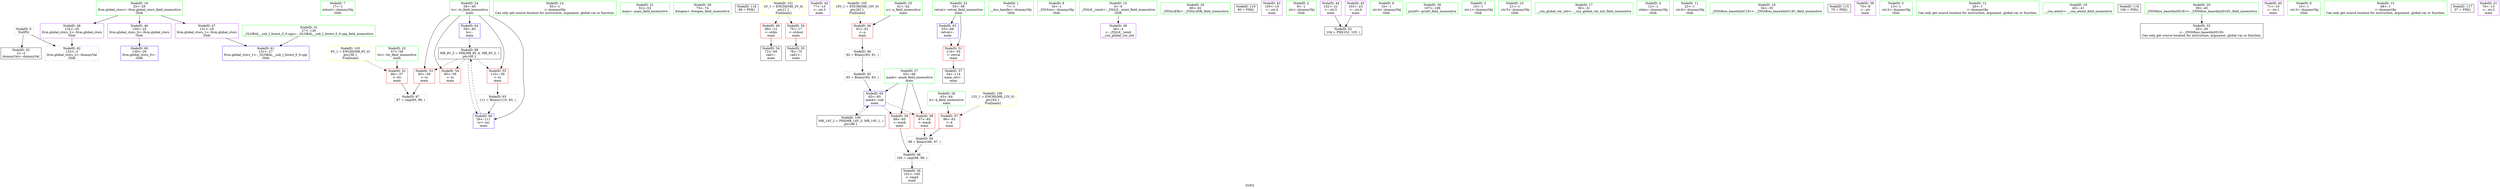 digraph "SVFG" {
	label="SVFG";

	Node0x561ab82e8950 [shape=record,color=grey,label="{NodeID: 0\nNullPtr}"];
	Node0x561ab82e8950 -> Node0x561ab82fa6e0[style=solid];
	Node0x561ab82e8950 -> Node0x561ab82fd0b0[style=solid];
	Node0x561ab82f9160 [shape=record,color=green,label="{NodeID: 7\n17\<--1\nstdout\<--dummyObj\nGlob }"];
	Node0x561ab82fb6b0 [shape=record,color=grey,label="{NodeID: 97\n87 = cmp(85, 86, )\n}"];
	Node0x561ab82f9600 [shape=record,color=green,label="{NodeID: 14\n83\<--1\n\<--dummyObj\nCan only get source location for instruction, argument, global var or function.}"];
	Node0x561ab82f9d00 [shape=record,color=green,label="{NodeID: 21\n52\<--53\nmain\<--main_field_insensitive\n}"];
	Node0x561ab82fa2e0 [shape=record,color=green,label="{NodeID: 28\n73\<--74\nfreopen\<--freopen_field_insensitive\n}"];
	Node0x561ab8307910 [shape=record,color=black,label="{NodeID: 118\n89 = PHI()\n}"];
	Node0x561ab82fa9b0 [shape=record,color=black,label="{NodeID: 35\n78\<--75\ncall1\<--\nmain\n}"];
	Node0x561ab82faf60 [shape=record,color=purple,label="{NodeID: 42\n77\<--15\n\<--.str.3\nmain\n}"];
	Node0x561ab82fc5c0 [shape=record,color=red,label="{NodeID: 49\n69\<--12\n\<--stdin\nmain\n}"];
	Node0x561ab82fc5c0 -> Node0x561ab82fa8e0[style=solid];
	Node0x561ab82fcb70 [shape=record,color=red,label="{NodeID: 56\n91\<--61\n\<--n\nmain\n}"];
	Node0x561ab82fcb70 -> Node0x561ab82fb530[style=solid];
	Node0x561ab82fd1b0 [shape=record,color=blue,label="{NodeID: 63\n55\<--68\nretval\<--\nmain\n}"];
	Node0x561ab82fd1b0 -> Node0x561ab82fc760[style=dashed];
	Node0x561ab82e87f0 [shape=record,color=green,label="{NodeID: 1\n7\<--1\n__dso_handle\<--dummyObj\nGlob }"];
	Node0x561ab82f91f0 [shape=record,color=green,label="{NodeID: 8\n18\<--1\n_ZSt3cin\<--dummyObj\nGlob }"];
	Node0x561ab82fb830 [shape=record,color=grey,label="{NodeID: 98\n100 = cmp(98, 99, )\n}"];
	Node0x561ab82fb830 -> Node0x561ab82faa80[style=solid];
	Node0x561ab82f9700 [shape=record,color=green,label="{NodeID: 15\n4\<--6\n_ZStL8__ioinit\<--_ZStL8__ioinit_field_insensitive\nGlob }"];
	Node0x561ab82f9700 -> Node0x561ab82fac20[style=solid];
	Node0x561ab8303d20 [shape=record,color=yellow,style=double,label="{NodeID: 105\n10V_1 = ENCHI(MR_10V_0)\npts\{62 \}\nFun[main]}"];
	Node0x561ab8303d20 -> Node0x561ab82fcb70[style=dashed];
	Node0x561ab82f9e00 [shape=record,color=green,label="{NodeID: 22\n55\<--56\nretval\<--retval_field_insensitive\nmain\n}"];
	Node0x561ab82f9e00 -> Node0x561ab82fc760[style=solid];
	Node0x561ab82f9e00 -> Node0x561ab82fd1b0[style=solid];
	Node0x561ab82fa3e0 [shape=record,color=green,label="{NodeID: 29\n80\<--81\n_ZNSirsERi\<--_ZNSirsERi_field_insensitive\n}"];
	Node0x561ab8307a70 [shape=record,color=black,label="{NodeID: 119\n90 = PHI()\n}"];
	Node0x561ab82faa80 [shape=record,color=black,label="{NodeID: 36\n101\<--100\n\<--cmp5\nmain\n}"];
	Node0x561ab82fb030 [shape=record,color=purple,label="{NodeID: 43\n105\<--19\n\<--.str.4\nmain\n}"];
	Node0x561ab82fc690 [shape=record,color=red,label="{NodeID: 50\n75\<--17\n\<--stdout\nmain\n}"];
	Node0x561ab82fc690 -> Node0x561ab82fa9b0[style=solid];
	Node0x561ab82fcc40 [shape=record,color=red,label="{NodeID: 57\n96\<--63\n\<--k\nmain\n}"];
	Node0x561ab82fcc40 -> Node0x561ab82fee40[style=solid];
	Node0x561ab82fd280 [shape=record,color=blue,label="{NodeID: 64\n59\<--83\ntc\<--\nmain\n}"];
	Node0x561ab82fd280 -> Node0x561ab8302560[style=dashed];
	Node0x561ab82f7820 [shape=record,color=green,label="{NodeID: 2\n8\<--1\n.str\<--dummyObj\nGlob }"];
	Node0x561ab819c330 [shape=record,color=black,label="{NodeID: 92\n104 = PHI(102, 103, )\n}"];
	Node0x561ab82f9280 [shape=record,color=green,label="{NodeID: 9\n19\<--1\n.str.4\<--dummyObj\nGlob }"];
	Node0x561ab8302560 [shape=record,color=black,label="{NodeID: 99\nMR_8V_3 = PHI(MR_8V_4, MR_8V_2, )\npts\{60 \}\n}"];
	Node0x561ab8302560 -> Node0x561ab82fc900[style=dashed];
	Node0x561ab8302560 -> Node0x561ab82fc9d0[style=dashed];
	Node0x561ab8302560 -> Node0x561ab82fcaa0[style=dashed];
	Node0x561ab8302560 -> Node0x561ab82fd420[style=dashed];
	Node0x561ab82f9800 [shape=record,color=green,label="{NodeID: 16\n25\<--29\nllvm.global_ctors\<--llvm.global_ctors_field_insensitive\nGlob }"];
	Node0x561ab82f9800 -> Node0x561ab82fb2a0[style=solid];
	Node0x561ab82f9800 -> Node0x561ab82fb3a0[style=solid];
	Node0x561ab82f9800 -> Node0x561ab82fc4c0[style=solid];
	Node0x561ab8303e00 [shape=record,color=yellow,style=double,label="{NodeID: 106\n12V_1 = ENCHI(MR_12V_0)\npts\{64 \}\nFun[main]}"];
	Node0x561ab8303e00 -> Node0x561ab82fcc40[style=dashed];
	Node0x561ab82f9ed0 [shape=record,color=green,label="{NodeID: 23\n57\<--58\nttc\<--ttc_field_insensitive\nmain\n}"];
	Node0x561ab82f9ed0 -> Node0x561ab82fc830[style=solid];
	Node0x561ab82fa4e0 [shape=record,color=green,label="{NodeID: 30\n107\<--108\nprintf\<--printf_field_insensitive\n}"];
	Node0x561ab82fab50 [shape=record,color=black,label="{NodeID: 37\n54\<--114\nmain_ret\<--\nmain\n}"];
	Node0x561ab82fb100 [shape=record,color=purple,label="{NodeID: 44\n102\<--21\n\<--.str.5\nmain\n}"];
	Node0x561ab82fb100 -> Node0x561ab819c330[style=solid];
	Node0x561ab82fc760 [shape=record,color=red,label="{NodeID: 51\n114\<--55\n\<--retval\nmain\n}"];
	Node0x561ab82fc760 -> Node0x561ab82fab50[style=solid];
	Node0x561ab82fcd10 [shape=record,color=red,label="{NodeID: 58\n97\<--65\n\<--mask\nmain\n}"];
	Node0x561ab82fcd10 -> Node0x561ab82fee40[style=solid];
	Node0x561ab82fd350 [shape=record,color=blue,label="{NodeID: 65\n65\<--93\nmask\<--sub\nmain\n}"];
	Node0x561ab82fd350 -> Node0x561ab82fcd10[style=dashed];
	Node0x561ab82fd350 -> Node0x561ab82fcde0[style=dashed];
	Node0x561ab82fd350 -> Node0x561ab8302a60[style=dashed];
	Node0x561ab82f78b0 [shape=record,color=green,label="{NodeID: 3\n10\<--1\n.str.1\<--dummyObj\nGlob }"];
	Node0x561ab82fecc0 [shape=record,color=grey,label="{NodeID: 93\n111 = Binary(110, 83, )\n}"];
	Node0x561ab82fecc0 -> Node0x561ab82fd420[style=solid];
	Node0x561ab82f9310 [shape=record,color=green,label="{NodeID: 10\n21\<--1\n.str.5\<--dummyObj\nGlob }"];
	Node0x561ab8302a60 [shape=record,color=black,label="{NodeID: 100\nMR_14V_2 = PHI(MR_14V_3, MR_14V_1, )\npts\{66 \}\n}"];
	Node0x561ab8302a60 -> Node0x561ab82fd350[style=dashed];
	Node0x561ab82f9900 [shape=record,color=green,label="{NodeID: 17\n30\<--31\n__cxx_global_var_init\<--__cxx_global_var_init_field_insensitive\n}"];
	Node0x561ab82f9fa0 [shape=record,color=green,label="{NodeID: 24\n59\<--60\ntc\<--tc_field_insensitive\nmain\n}"];
	Node0x561ab82f9fa0 -> Node0x561ab82fc900[style=solid];
	Node0x561ab82f9fa0 -> Node0x561ab82fc9d0[style=solid];
	Node0x561ab82f9fa0 -> Node0x561ab82fcaa0[style=solid];
	Node0x561ab82f9fa0 -> Node0x561ab82fd280[style=solid];
	Node0x561ab82f9fa0 -> Node0x561ab82fd420[style=solid];
	Node0x561ab82fa5e0 [shape=record,color=green,label="{NodeID: 31\n27\<--126\n_GLOBAL__sub_I_forest_0_0.cpp\<--_GLOBAL__sub_I_forest_0_0.cpp_field_insensitive\n}"];
	Node0x561ab82fa5e0 -> Node0x561ab82fcfb0[style=solid];
	Node0x561ab82fac20 [shape=record,color=purple,label="{NodeID: 38\n36\<--4\n\<--_ZStL8__ioinit\n__cxx_global_var_init\n}"];
	Node0x561ab82fb1d0 [shape=record,color=purple,label="{NodeID: 45\n103\<--23\n\<--.str.6\nmain\n}"];
	Node0x561ab82fb1d0 -> Node0x561ab819c330[style=solid];
	Node0x561ab82fc830 [shape=record,color=red,label="{NodeID: 52\n86\<--57\n\<--ttc\nmain\n}"];
	Node0x561ab82fc830 -> Node0x561ab82fb6b0[style=solid];
	Node0x561ab82fcde0 [shape=record,color=red,label="{NodeID: 59\n99\<--65\n\<--mask\nmain\n}"];
	Node0x561ab82fcde0 -> Node0x561ab82fb830[style=solid];
	Node0x561ab82fd420 [shape=record,color=blue,label="{NodeID: 66\n59\<--111\ntc\<--inc\nmain\n}"];
	Node0x561ab82fd420 -> Node0x561ab8302560[style=dashed];
	Node0x561ab82f7940 [shape=record,color=green,label="{NodeID: 4\n12\<--1\nstdin\<--dummyObj\nGlob }"];
	Node0x561ab82fee40 [shape=record,color=grey,label="{NodeID: 94\n98 = Binary(96, 97, )\n}"];
	Node0x561ab82fee40 -> Node0x561ab82fb830[style=solid];
	Node0x561ab82f93a0 [shape=record,color=green,label="{NodeID: 11\n23\<--1\n.str.6\<--dummyObj\nGlob }"];
	Node0x561ab8302f60 [shape=record,color=yellow,style=double,label="{NodeID: 101\n2V_1 = ENCHI(MR_2V_0)\npts\{1 \}\nFun[main]}"];
	Node0x561ab8302f60 -> Node0x561ab82fc5c0[style=dashed];
	Node0x561ab8302f60 -> Node0x561ab82fc690[style=dashed];
	Node0x561ab82f9a00 [shape=record,color=green,label="{NodeID: 18\n34\<--35\n_ZNSt8ios_base4InitC1Ev\<--_ZNSt8ios_base4InitC1Ev_field_insensitive\n}"];
	Node0x561ab82fa070 [shape=record,color=green,label="{NodeID: 25\n61\<--62\nn\<--n_field_insensitive\nmain\n}"];
	Node0x561ab82fa070 -> Node0x561ab82fcb70[style=solid];
	Node0x561ab8307610 [shape=record,color=black,label="{NodeID: 115\n79 = PHI()\n}"];
	Node0x561ab82fa6e0 [shape=record,color=black,label="{NodeID: 32\n2\<--3\ndummyVal\<--dummyVal\n}"];
	Node0x561ab82facf0 [shape=record,color=purple,label="{NodeID: 39\n70\<--8\n\<--.str\nmain\n}"];
	Node0x561ab82fb2a0 [shape=record,color=purple,label="{NodeID: 46\n130\<--25\nllvm.global_ctors_0\<--llvm.global_ctors\nGlob }"];
	Node0x561ab82fb2a0 -> Node0x561ab82fceb0[style=solid];
	Node0x561ab82fc900 [shape=record,color=red,label="{NodeID: 53\n85\<--59\n\<--tc\nmain\n}"];
	Node0x561ab82fc900 -> Node0x561ab82fb6b0[style=solid];
	Node0x561ab82fceb0 [shape=record,color=blue,label="{NodeID: 60\n130\<--26\nllvm.global_ctors_0\<--\nGlob }"];
	Node0x561ab82f79d0 [shape=record,color=green,label="{NodeID: 5\n13\<--1\n.str.2\<--dummyObj\nGlob }"];
	Node0x561ab82fefc0 [shape=record,color=grey,label="{NodeID: 95\n93 = Binary(92, 83, )\n}"];
	Node0x561ab82fefc0 -> Node0x561ab82fd350[style=solid];
	Node0x561ab82f9430 [shape=record,color=green,label="{NodeID: 12\n26\<--1\n\<--dummyObj\nCan only get source location for instruction, argument, global var or function.}"];
	Node0x561ab82f9b00 [shape=record,color=green,label="{NodeID: 19\n40\<--41\n__cxa_atexit\<--__cxa_atexit_field_insensitive\n}"];
	Node0x561ab82fa140 [shape=record,color=green,label="{NodeID: 26\n63\<--64\nk\<--k_field_insensitive\nmain\n}"];
	Node0x561ab82fa140 -> Node0x561ab82fcc40[style=solid];
	Node0x561ab8307710 [shape=record,color=black,label="{NodeID: 116\n106 = PHI()\n}"];
	Node0x561ab82fa7e0 [shape=record,color=black,label="{NodeID: 33\n38\<--39\n\<--_ZNSt8ios_base4InitD1Ev\nCan only get source location for instruction, argument, global var or function.}"];
	Node0x561ab82fadc0 [shape=record,color=purple,label="{NodeID: 40\n71\<--10\n\<--.str.1\nmain\n}"];
	Node0x561ab82fb3a0 [shape=record,color=purple,label="{NodeID: 47\n131\<--25\nllvm.global_ctors_1\<--llvm.global_ctors\nGlob }"];
	Node0x561ab82fb3a0 -> Node0x561ab82fcfb0[style=solid];
	Node0x561ab82fc9d0 [shape=record,color=red,label="{NodeID: 54\n95\<--59\n\<--tc\nmain\n}"];
	Node0x561ab82fcfb0 [shape=record,color=blue,label="{NodeID: 61\n131\<--27\nllvm.global_ctors_1\<--_GLOBAL__sub_I_forest_0_0.cpp\nGlob }"];
	Node0x561ab82f7a60 [shape=record,color=green,label="{NodeID: 6\n15\<--1\n.str.3\<--dummyObj\nGlob }"];
	Node0x561ab82fb530 [shape=record,color=grey,label="{NodeID: 96\n92 = Binary(83, 91, )\n}"];
	Node0x561ab82fb530 -> Node0x561ab82fefc0[style=solid];
	Node0x561ab82f9500 [shape=record,color=green,label="{NodeID: 13\n68\<--1\n\<--dummyObj\nCan only get source location for instruction, argument, global var or function.}"];
	Node0x561ab8303b60 [shape=record,color=yellow,style=double,label="{NodeID: 103\n6V_1 = ENCHI(MR_6V_0)\npts\{58 \}\nFun[main]}"];
	Node0x561ab8303b60 -> Node0x561ab82fc830[style=dashed];
	Node0x561ab82f9c00 [shape=record,color=green,label="{NodeID: 20\n39\<--45\n_ZNSt8ios_base4InitD1Ev\<--_ZNSt8ios_base4InitD1Ev_field_insensitive\n}"];
	Node0x561ab82f9c00 -> Node0x561ab82fa7e0[style=solid];
	Node0x561ab82fa210 [shape=record,color=green,label="{NodeID: 27\n65\<--66\nmask\<--mask_field_insensitive\nmain\n}"];
	Node0x561ab82fa210 -> Node0x561ab82fcd10[style=solid];
	Node0x561ab82fa210 -> Node0x561ab82fcde0[style=solid];
	Node0x561ab82fa210 -> Node0x561ab82fd350[style=solid];
	Node0x561ab8307810 [shape=record,color=black,label="{NodeID: 117\n37 = PHI()\n}"];
	Node0x561ab82fa8e0 [shape=record,color=black,label="{NodeID: 34\n72\<--69\ncall\<--\nmain\n}"];
	Node0x561ab82fae90 [shape=record,color=purple,label="{NodeID: 41\n76\<--13\n\<--.str.2\nmain\n}"];
	Node0x561ab82fc4c0 [shape=record,color=purple,label="{NodeID: 48\n132\<--25\nllvm.global_ctors_2\<--llvm.global_ctors\nGlob }"];
	Node0x561ab82fc4c0 -> Node0x561ab82fd0b0[style=solid];
	Node0x561ab82fcaa0 [shape=record,color=red,label="{NodeID: 55\n110\<--59\n\<--tc\nmain\n}"];
	Node0x561ab82fcaa0 -> Node0x561ab82fecc0[style=solid];
	Node0x561ab82fd0b0 [shape=record,color=blue, style = dotted,label="{NodeID: 62\n132\<--3\nllvm.global_ctors_2\<--dummyVal\nGlob }"];
}
